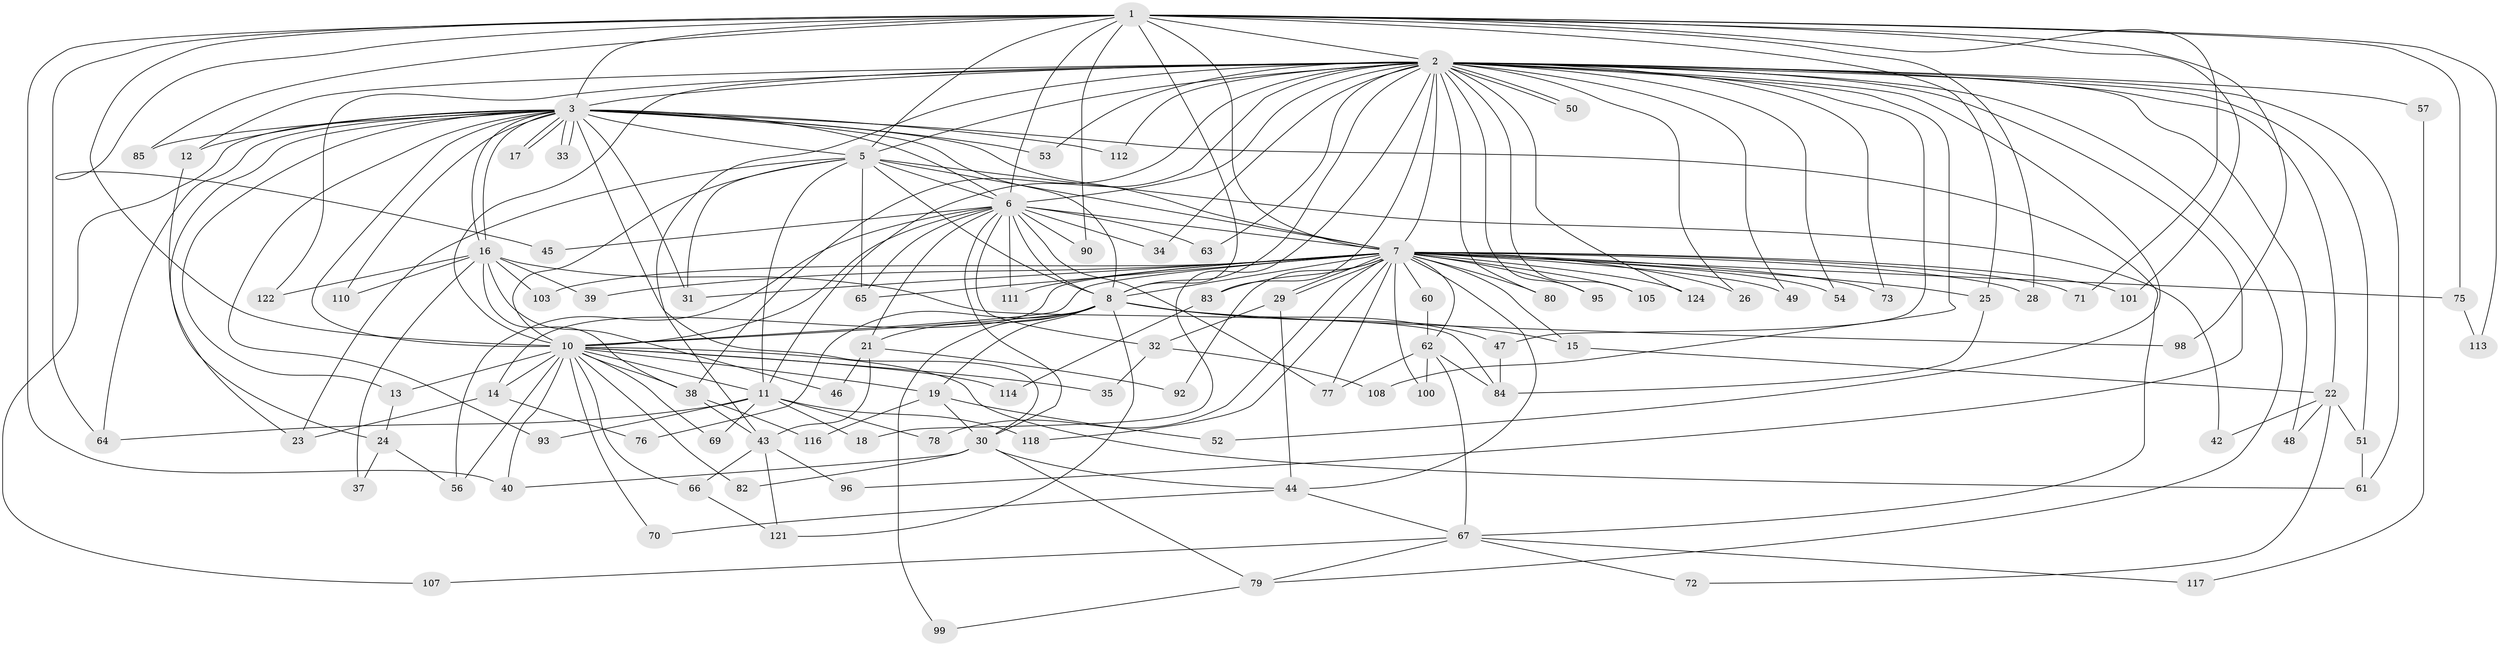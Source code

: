 // original degree distribution, {25: 0.024, 27: 0.008, 30: 0.008, 14: 0.008, 21: 0.008, 26: 0.008, 18: 0.008, 23: 0.008, 9: 0.008, 3: 0.176, 4: 0.072, 10: 0.008, 2: 0.592, 5: 0.024, 7: 0.016, 6: 0.024}
// Generated by graph-tools (version 1.1) at 2025/11/02/27/25 16:11:08]
// undirected, 97 vertices, 222 edges
graph export_dot {
graph [start="1"]
  node [color=gray90,style=filled];
  1 [super="+58"];
  2 [super="+4"];
  3 [super="+88"];
  5;
  6 [super="+120"];
  7 [super="+9"];
  8 [super="+27"];
  10 [super="+20"];
  11 [super="+74"];
  12;
  13 [super="+55"];
  14;
  15;
  16 [super="+119"];
  17;
  18;
  19 [super="+87"];
  21 [super="+94"];
  22 [super="+41"];
  23 [super="+36"];
  24 [super="+59"];
  25;
  26;
  28;
  29;
  30 [super="+89"];
  31 [super="+115"];
  32;
  33;
  34;
  35;
  37;
  38 [super="+106"];
  39;
  40;
  42;
  43;
  44 [super="+68"];
  45;
  46;
  47;
  48;
  49;
  50;
  51;
  52;
  53;
  54;
  56;
  57;
  60;
  61 [super="+104"];
  62 [super="+81"];
  63;
  64 [super="+109"];
  65 [super="+97"];
  66;
  67 [super="+86"];
  69;
  70;
  71 [super="+125"];
  72;
  73;
  75;
  76;
  77;
  78;
  79 [super="+91"];
  80;
  82;
  83;
  84 [super="+102"];
  85;
  90;
  92;
  93;
  95;
  96;
  98;
  99;
  100;
  101;
  103;
  105;
  107;
  108;
  110;
  111;
  112;
  113;
  114;
  116;
  117;
  118;
  121 [super="+123"];
  122;
  124;
  1 -- 2 [weight=2];
  1 -- 3 [weight=3];
  1 -- 5;
  1 -- 6;
  1 -- 7 [weight=2];
  1 -- 8 [weight=2];
  1 -- 10 [weight=2];
  1 -- 25;
  1 -- 28;
  1 -- 40;
  1 -- 45;
  1 -- 75;
  1 -- 85;
  1 -- 90;
  1 -- 98;
  1 -- 101;
  1 -- 113;
  1 -- 71;
  1 -- 64;
  2 -- 3 [weight=2];
  2 -- 5 [weight=2];
  2 -- 6 [weight=3];
  2 -- 7 [weight=4];
  2 -- 8 [weight=2];
  2 -- 10 [weight=2];
  2 -- 12;
  2 -- 18;
  2 -- 22 [weight=2];
  2 -- 38;
  2 -- 47;
  2 -- 48;
  2 -- 49;
  2 -- 50;
  2 -- 50;
  2 -- 51;
  2 -- 54;
  2 -- 57 [weight=2];
  2 -- 61;
  2 -- 79;
  2 -- 80;
  2 -- 108;
  2 -- 122;
  2 -- 124;
  2 -- 11;
  2 -- 73;
  2 -- 83;
  2 -- 26;
  2 -- 95;
  2 -- 96;
  2 -- 34;
  2 -- 105;
  2 -- 43;
  2 -- 112;
  2 -- 52;
  2 -- 53;
  2 -- 63;
  3 -- 5;
  3 -- 6;
  3 -- 7 [weight=2];
  3 -- 8;
  3 -- 10;
  3 -- 12;
  3 -- 13;
  3 -- 16;
  3 -- 16;
  3 -- 17;
  3 -- 17;
  3 -- 30;
  3 -- 31;
  3 -- 33;
  3 -- 33;
  3 -- 53;
  3 -- 64;
  3 -- 67;
  3 -- 85;
  3 -- 93;
  3 -- 107;
  3 -- 110;
  3 -- 112;
  3 -- 23;
  5 -- 6;
  5 -- 7 [weight=2];
  5 -- 8;
  5 -- 10;
  5 -- 11;
  5 -- 23;
  5 -- 31;
  5 -- 42;
  5 -- 65;
  6 -- 7 [weight=2];
  6 -- 8;
  6 -- 10;
  6 -- 21;
  6 -- 30;
  6 -- 32;
  6 -- 34;
  6 -- 45;
  6 -- 56;
  6 -- 63;
  6 -- 65;
  6 -- 77;
  6 -- 90;
  6 -- 111;
  7 -- 8 [weight=2];
  7 -- 10 [weight=2];
  7 -- 15;
  7 -- 25;
  7 -- 26;
  7 -- 29;
  7 -- 29;
  7 -- 60 [weight=2];
  7 -- 62;
  7 -- 65;
  7 -- 73;
  7 -- 78;
  7 -- 83;
  7 -- 92;
  7 -- 101;
  7 -- 105;
  7 -- 118;
  7 -- 124;
  7 -- 71;
  7 -- 75;
  7 -- 77;
  7 -- 14;
  7 -- 80;
  7 -- 28;
  7 -- 95;
  7 -- 100;
  7 -- 39;
  7 -- 103;
  7 -- 44;
  7 -- 111;
  7 -- 49;
  7 -- 54;
  7 -- 31;
  8 -- 10;
  8 -- 15;
  8 -- 19;
  8 -- 21;
  8 -- 47;
  8 -- 76;
  8 -- 98;
  8 -- 99;
  8 -- 121;
  10 -- 13 [weight=2];
  10 -- 14;
  10 -- 19;
  10 -- 35;
  10 -- 38;
  10 -- 40;
  10 -- 56;
  10 -- 61;
  10 -- 69;
  10 -- 70;
  10 -- 82;
  10 -- 114;
  10 -- 66;
  10 -- 11;
  11 -- 18;
  11 -- 64;
  11 -- 69;
  11 -- 78;
  11 -- 93;
  11 -- 118;
  12 -- 24;
  13 -- 24;
  14 -- 23;
  14 -- 76;
  15 -- 22;
  16 -- 37;
  16 -- 39;
  16 -- 46;
  16 -- 103;
  16 -- 110;
  16 -- 122;
  16 -- 38;
  16 -- 84;
  19 -- 52;
  19 -- 116;
  19 -- 30;
  21 -- 46;
  21 -- 92;
  21 -- 43;
  22 -- 42;
  22 -- 48;
  22 -- 51;
  22 -- 72;
  24 -- 37;
  24 -- 56;
  25 -- 84;
  29 -- 32;
  29 -- 44;
  30 -- 44;
  30 -- 79;
  30 -- 82;
  30 -- 40;
  32 -- 35;
  32 -- 108;
  38 -- 43;
  38 -- 116;
  43 -- 66;
  43 -- 96;
  43 -- 121;
  44 -- 67;
  44 -- 70;
  47 -- 84;
  51 -- 61;
  57 -- 117;
  60 -- 62;
  62 -- 84;
  62 -- 100;
  62 -- 77;
  62 -- 67;
  66 -- 121;
  67 -- 72;
  67 -- 107;
  67 -- 117;
  67 -- 79;
  75 -- 113;
  79 -- 99;
  83 -- 114;
}
